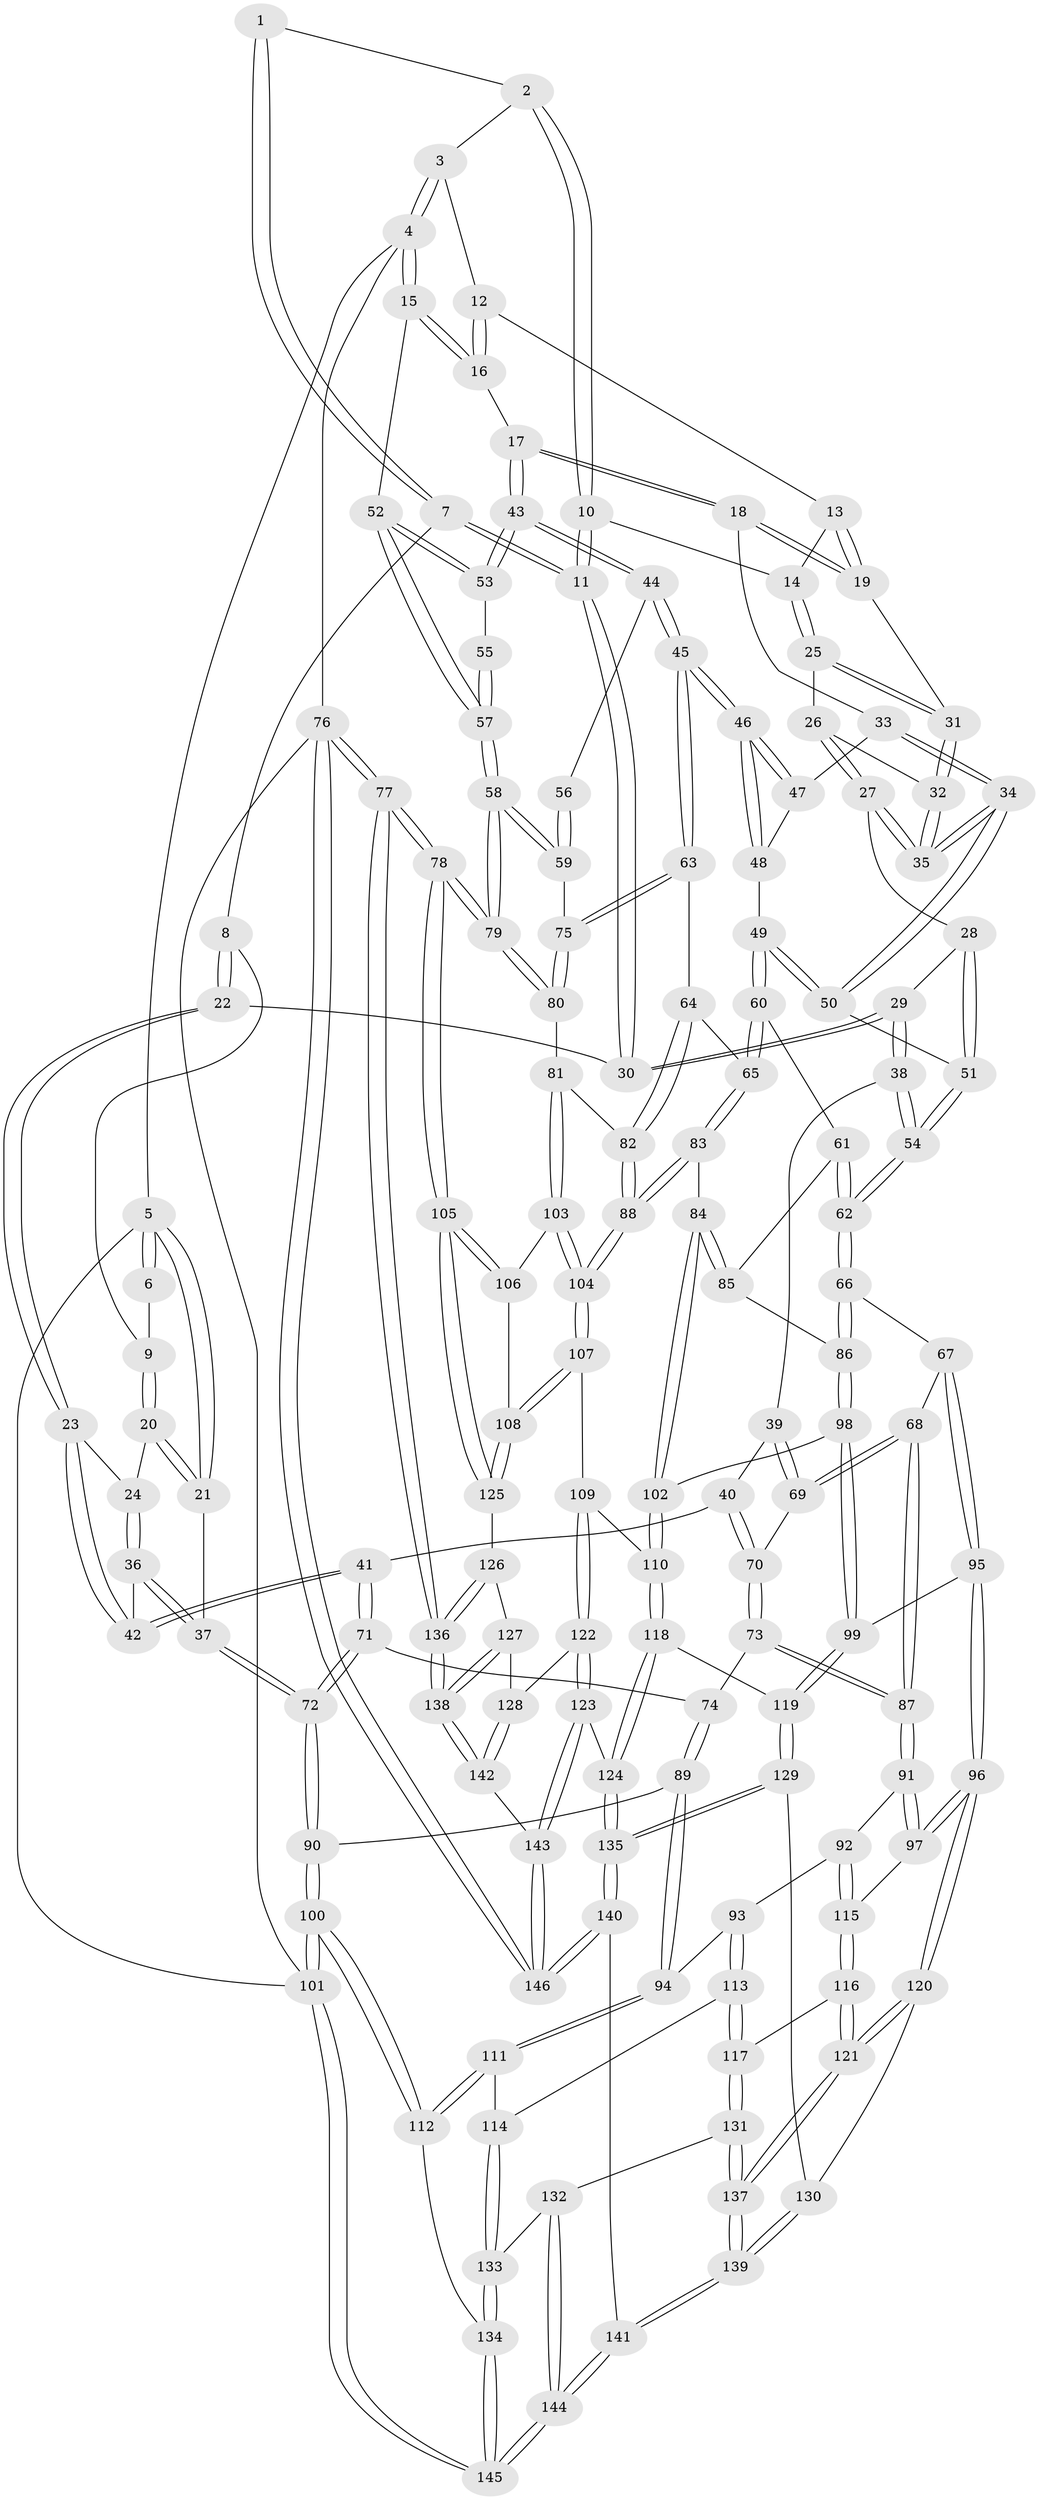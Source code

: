 // Generated by graph-tools (version 1.1) at 2025/51/03/09/25 03:51:11]
// undirected, 146 vertices, 362 edges
graph export_dot {
graph [start="1"]
  node [color=gray90,style=filled];
  1 [pos="+0.2374513836990377+0"];
  2 [pos="+0.48892193763817726+0"];
  3 [pos="+0.7826804612158479+0"];
  4 [pos="+1+0"];
  5 [pos="+0+0"];
  6 [pos="+0.10526529790946336+0"];
  7 [pos="+0.3199564193876553+0.09778897377199423"];
  8 [pos="+0.2148932771360217+0.06298522681763474"];
  9 [pos="+0.17398306910974784+0.022173677628813067"];
  10 [pos="+0.49032901971013837+0"];
  11 [pos="+0.38748194706330014+0.13019808183686724"];
  12 [pos="+0.7397069551295745+0.03700013877695352"];
  13 [pos="+0.7095533802262275+0.05878823062042658"];
  14 [pos="+0.6059646948318527+0.06053731197068113"];
  15 [pos="+1+0"];
  16 [pos="+0.8854949097998173+0.1247305351814281"];
  17 [pos="+0.8348708413410539+0.20492610588807747"];
  18 [pos="+0.7535518251465734+0.1885178014359716"];
  19 [pos="+0.7291239314380171+0.16985700791638064"];
  20 [pos="+0.10322349603346895+0.1230616621552206"];
  21 [pos="+0+0.14661443826599277"];
  22 [pos="+0.21280312605395574+0.2205616382998211"];
  23 [pos="+0.20390204769985862+0.23131778193372418"];
  24 [pos="+0.1306592828579144+0.1873672109271616"];
  25 [pos="+0.5981208103477678+0.10846131659630075"];
  26 [pos="+0.5851428851257756+0.12582873538197922"];
  27 [pos="+0.5203540222781661+0.17484409188436986"];
  28 [pos="+0.44398101839165444+0.19835507340769132"];
  29 [pos="+0.428652044077373+0.19785917315545867"];
  30 [pos="+0.39039521926192333+0.1441674621885509"];
  31 [pos="+0.6861750310371846+0.16478851410833867"];
  32 [pos="+0.6354466800182793+0.21899410004903913"];
  33 [pos="+0.6713337285954102+0.2615087971098178"];
  34 [pos="+0.6303302254105629+0.26483375641005763"];
  35 [pos="+0.6301156870999762+0.26422237433605744"];
  36 [pos="+0+0.2992485657887728"];
  37 [pos="+0+0.3282840201682857"];
  38 [pos="+0.3979382561469336+0.2925731906045887"];
  39 [pos="+0.32285250265470994+0.3337455610329763"];
  40 [pos="+0.2757752715091071+0.3401636478055862"];
  41 [pos="+0.2176294977837069+0.34183325751841726"];
  42 [pos="+0.20528124062218778+0.3235001077390769"];
  43 [pos="+0.8449970099985631+0.27893173232360935"];
  44 [pos="+0.824591660115998+0.34783092200224786"];
  45 [pos="+0.8210381180617138+0.35503039957445387"];
  46 [pos="+0.8169464375838189+0.35377042876358744"];
  47 [pos="+0.686408512541423+0.27572670098160557"];
  48 [pos="+0.6884322544189257+0.34061041593770514"];
  49 [pos="+0.631938820664925+0.3491403728970078"];
  50 [pos="+0.5984534571603816+0.3241318524351394"];
  51 [pos="+0.5882335728768691+0.327011855056206"];
  52 [pos="+1+0"];
  53 [pos="+0.9219962534200422+0.2832796570427999"];
  54 [pos="+0.49653163578832565+0.4259697323463314"];
  55 [pos="+1+0.32258546533399707"];
  56 [pos="+0.966642653278217+0.35973545084608743"];
  57 [pos="+1+0.3194074130201394"];
  58 [pos="+1+0.39372608411761156"];
  59 [pos="+0.9706457947174473+0.4284656465836822"];
  60 [pos="+0.6778662931773223+0.45633215090050194"];
  61 [pos="+0.5163741752438556+0.4434048363465668"];
  62 [pos="+0.49647163316002624+0.43201022601890504"];
  63 [pos="+0.8196875409815858+0.3932677922202709"];
  64 [pos="+0.7695928167627254+0.43776867033910105"];
  65 [pos="+0.6996628957940216+0.47171753311958164"];
  66 [pos="+0.4449381867944578+0.4864056768828779"];
  67 [pos="+0.4376665115613556+0.4902868869995024"];
  68 [pos="+0.3879666845531498+0.4882576845476208"];
  69 [pos="+0.37852363417850887+0.4826620621619234"];
  70 [pos="+0.331258213904536+0.47792279848185454"];
  71 [pos="+0.19378031224847306+0.4291519088821474"];
  72 [pos="+0+0.46752847094044764"];
  73 [pos="+0.23403957901876699+0.4881114050662966"];
  74 [pos="+0.2104703725195159+0.48021443602414865"];
  75 [pos="+0.8989776880731616+0.4621425129659529"];
  76 [pos="+1+1"];
  77 [pos="+1+1"];
  78 [pos="+1+1"];
  79 [pos="+1+0.5746499290575791"];
  80 [pos="+0.9329922480806753+0.5725842444592432"];
  81 [pos="+0.9291899656851229+0.5769363772374542"];
  82 [pos="+0.8107966314059463+0.5734098478136791"];
  83 [pos="+0.6616360122397756+0.6095070259307747"];
  84 [pos="+0.6529592999546722+0.6116346203548659"];
  85 [pos="+0.5415977096414939+0.4814513760675816"];
  86 [pos="+0.5352745726982929+0.5997323753198976"];
  87 [pos="+0.3171710485109796+0.5884687435949857"];
  88 [pos="+0.7111572272938551+0.6373129336596324"];
  89 [pos="+0.16620580022829942+0.5685256213446515"];
  90 [pos="+0+0.4734181887842797"];
  91 [pos="+0.3169269043990494+0.6621049408607785"];
  92 [pos="+0.21113667542970138+0.6631649236720308"];
  93 [pos="+0.1813268595242266+0.6548471306771433"];
  94 [pos="+0.1800177165777692+0.6539799320923743"];
  95 [pos="+0.41479555662694617+0.7187407685484823"];
  96 [pos="+0.4101645091674058+0.7226885642675919"];
  97 [pos="+0.3776948195451596+0.7020972976847399"];
  98 [pos="+0.5709199156472772+0.6588597722845427"];
  99 [pos="+0.5442567028850656+0.6702524342209552"];
  100 [pos="+0+0.6888943672332449"];
  101 [pos="+0+1"];
  102 [pos="+0.5733003579613543+0.65868230255938"];
  103 [pos="+0.9234183890429161+0.5964719685265932"];
  104 [pos="+0.7484311940777025+0.6889501859044738"];
  105 [pos="+1+0.8667373665340622"];
  106 [pos="+0.9205170752786638+0.6547748089409896"];
  107 [pos="+0.7550806914617116+0.7056275707294207"];
  108 [pos="+0.8172143102133135+0.7493438508879572"];
  109 [pos="+0.697758708285203+0.7803992683714936"];
  110 [pos="+0.6196691796122472+0.776517403547951"];
  111 [pos="+0+0.7213244006023831"];
  112 [pos="+0+0.7006693274582791"];
  113 [pos="+0.16224684647711904+0.8137227330751391"];
  114 [pos="+0.030429496318776315+0.7618784321930239"];
  115 [pos="+0.23242750691533276+0.7676709552248807"];
  116 [pos="+0.23783980240748356+0.8100323338632972"];
  117 [pos="+0.17053626124300558+0.8252758789358946"];
  118 [pos="+0.5994542132671079+0.8227333667360577"];
  119 [pos="+0.5647195570525597+0.8258443691091945"];
  120 [pos="+0.4089436847103139+0.7397262235962765"];
  121 [pos="+0.3346865415275037+0.8409070980462282"];
  122 [pos="+0.7104859560414376+0.8640549878452894"];
  123 [pos="+0.6626611408949975+0.9075327153828988"];
  124 [pos="+0.655829701349603+0.9094167045540906"];
  125 [pos="+0.8199612627713829+0.7549608746399665"];
  126 [pos="+0.7955409454179129+0.8331955186607279"];
  127 [pos="+0.7752151018896559+0.8505849580370448"];
  128 [pos="+0.7573712227795857+0.8627057466887761"];
  129 [pos="+0.5044481601824541+0.837492243917735"];
  130 [pos="+0.4968615786389031+0.8346278550932954"];
  131 [pos="+0.15997048079624887+0.8694955840269266"];
  132 [pos="+0.12962848680458544+0.894936211670182"];
  133 [pos="+0.09431935080488092+0.8921758960049881"];
  134 [pos="+0.05289604764528844+0.9165111572219673"];
  135 [pos="+0.5902529188721002+0.9860926509214302"];
  136 [pos="+1+1"];
  137 [pos="+0.3212627910287006+0.9760545667375268"];
  138 [pos="+0.8668718635246739+0.9465758693686067"];
  139 [pos="+0.3558620079456423+1"];
  140 [pos="+0.5107671223452377+1"];
  141 [pos="+0.3579769388003322+1"];
  142 [pos="+0.7868374061647548+0.9224803542940128"];
  143 [pos="+0.7436402889183859+0.9656535744294753"];
  144 [pos="+0.20828560750570527+1"];
  145 [pos="+0+1"];
  146 [pos="+0.8670447532703978+1"];
  1 -- 2;
  1 -- 7;
  1 -- 7;
  2 -- 3;
  2 -- 10;
  2 -- 10;
  3 -- 4;
  3 -- 4;
  3 -- 12;
  4 -- 5;
  4 -- 15;
  4 -- 15;
  4 -- 76;
  5 -- 6;
  5 -- 6;
  5 -- 21;
  5 -- 21;
  5 -- 101;
  6 -- 9;
  7 -- 8;
  7 -- 11;
  7 -- 11;
  8 -- 9;
  8 -- 22;
  8 -- 22;
  9 -- 20;
  9 -- 20;
  10 -- 11;
  10 -- 11;
  10 -- 14;
  11 -- 30;
  11 -- 30;
  12 -- 13;
  12 -- 16;
  12 -- 16;
  13 -- 14;
  13 -- 19;
  13 -- 19;
  14 -- 25;
  14 -- 25;
  15 -- 16;
  15 -- 16;
  15 -- 52;
  16 -- 17;
  17 -- 18;
  17 -- 18;
  17 -- 43;
  17 -- 43;
  18 -- 19;
  18 -- 19;
  18 -- 33;
  19 -- 31;
  20 -- 21;
  20 -- 21;
  20 -- 24;
  21 -- 37;
  22 -- 23;
  22 -- 23;
  22 -- 30;
  23 -- 24;
  23 -- 42;
  23 -- 42;
  24 -- 36;
  24 -- 36;
  25 -- 26;
  25 -- 31;
  25 -- 31;
  26 -- 27;
  26 -- 27;
  26 -- 32;
  27 -- 28;
  27 -- 35;
  27 -- 35;
  28 -- 29;
  28 -- 51;
  28 -- 51;
  29 -- 30;
  29 -- 30;
  29 -- 38;
  29 -- 38;
  31 -- 32;
  31 -- 32;
  32 -- 35;
  32 -- 35;
  33 -- 34;
  33 -- 34;
  33 -- 47;
  34 -- 35;
  34 -- 35;
  34 -- 50;
  34 -- 50;
  36 -- 37;
  36 -- 37;
  36 -- 42;
  37 -- 72;
  37 -- 72;
  38 -- 39;
  38 -- 54;
  38 -- 54;
  39 -- 40;
  39 -- 69;
  39 -- 69;
  40 -- 41;
  40 -- 70;
  40 -- 70;
  41 -- 42;
  41 -- 42;
  41 -- 71;
  41 -- 71;
  43 -- 44;
  43 -- 44;
  43 -- 53;
  43 -- 53;
  44 -- 45;
  44 -- 45;
  44 -- 56;
  45 -- 46;
  45 -- 46;
  45 -- 63;
  45 -- 63;
  46 -- 47;
  46 -- 47;
  46 -- 48;
  46 -- 48;
  47 -- 48;
  48 -- 49;
  49 -- 50;
  49 -- 50;
  49 -- 60;
  49 -- 60;
  50 -- 51;
  51 -- 54;
  51 -- 54;
  52 -- 53;
  52 -- 53;
  52 -- 57;
  52 -- 57;
  53 -- 55;
  54 -- 62;
  54 -- 62;
  55 -- 57;
  55 -- 57;
  56 -- 59;
  56 -- 59;
  57 -- 58;
  57 -- 58;
  58 -- 59;
  58 -- 59;
  58 -- 79;
  58 -- 79;
  59 -- 75;
  60 -- 61;
  60 -- 65;
  60 -- 65;
  61 -- 62;
  61 -- 62;
  61 -- 85;
  62 -- 66;
  62 -- 66;
  63 -- 64;
  63 -- 75;
  63 -- 75;
  64 -- 65;
  64 -- 82;
  64 -- 82;
  65 -- 83;
  65 -- 83;
  66 -- 67;
  66 -- 86;
  66 -- 86;
  67 -- 68;
  67 -- 95;
  67 -- 95;
  68 -- 69;
  68 -- 69;
  68 -- 87;
  68 -- 87;
  69 -- 70;
  70 -- 73;
  70 -- 73;
  71 -- 72;
  71 -- 72;
  71 -- 74;
  72 -- 90;
  72 -- 90;
  73 -- 74;
  73 -- 87;
  73 -- 87;
  74 -- 89;
  74 -- 89;
  75 -- 80;
  75 -- 80;
  76 -- 77;
  76 -- 77;
  76 -- 146;
  76 -- 146;
  76 -- 101;
  77 -- 78;
  77 -- 78;
  77 -- 136;
  77 -- 136;
  78 -- 79;
  78 -- 79;
  78 -- 105;
  78 -- 105;
  79 -- 80;
  79 -- 80;
  80 -- 81;
  81 -- 82;
  81 -- 103;
  81 -- 103;
  82 -- 88;
  82 -- 88;
  83 -- 84;
  83 -- 88;
  83 -- 88;
  84 -- 85;
  84 -- 85;
  84 -- 102;
  84 -- 102;
  85 -- 86;
  86 -- 98;
  86 -- 98;
  87 -- 91;
  87 -- 91;
  88 -- 104;
  88 -- 104;
  89 -- 90;
  89 -- 94;
  89 -- 94;
  90 -- 100;
  90 -- 100;
  91 -- 92;
  91 -- 97;
  91 -- 97;
  92 -- 93;
  92 -- 115;
  92 -- 115;
  93 -- 94;
  93 -- 113;
  93 -- 113;
  94 -- 111;
  94 -- 111;
  95 -- 96;
  95 -- 96;
  95 -- 99;
  96 -- 97;
  96 -- 97;
  96 -- 120;
  96 -- 120;
  97 -- 115;
  98 -- 99;
  98 -- 99;
  98 -- 102;
  99 -- 119;
  99 -- 119;
  100 -- 101;
  100 -- 101;
  100 -- 112;
  100 -- 112;
  101 -- 145;
  101 -- 145;
  102 -- 110;
  102 -- 110;
  103 -- 104;
  103 -- 104;
  103 -- 106;
  104 -- 107;
  104 -- 107;
  105 -- 106;
  105 -- 106;
  105 -- 125;
  105 -- 125;
  106 -- 108;
  107 -- 108;
  107 -- 108;
  107 -- 109;
  108 -- 125;
  108 -- 125;
  109 -- 110;
  109 -- 122;
  109 -- 122;
  110 -- 118;
  110 -- 118;
  111 -- 112;
  111 -- 112;
  111 -- 114;
  112 -- 134;
  113 -- 114;
  113 -- 117;
  113 -- 117;
  114 -- 133;
  114 -- 133;
  115 -- 116;
  115 -- 116;
  116 -- 117;
  116 -- 121;
  116 -- 121;
  117 -- 131;
  117 -- 131;
  118 -- 119;
  118 -- 124;
  118 -- 124;
  119 -- 129;
  119 -- 129;
  120 -- 121;
  120 -- 121;
  120 -- 130;
  121 -- 137;
  121 -- 137;
  122 -- 123;
  122 -- 123;
  122 -- 128;
  123 -- 124;
  123 -- 143;
  123 -- 143;
  124 -- 135;
  124 -- 135;
  125 -- 126;
  126 -- 127;
  126 -- 136;
  126 -- 136;
  127 -- 128;
  127 -- 138;
  127 -- 138;
  128 -- 142;
  128 -- 142;
  129 -- 130;
  129 -- 135;
  129 -- 135;
  130 -- 139;
  130 -- 139;
  131 -- 132;
  131 -- 137;
  131 -- 137;
  132 -- 133;
  132 -- 144;
  132 -- 144;
  133 -- 134;
  133 -- 134;
  134 -- 145;
  134 -- 145;
  135 -- 140;
  135 -- 140;
  136 -- 138;
  136 -- 138;
  137 -- 139;
  137 -- 139;
  138 -- 142;
  138 -- 142;
  139 -- 141;
  139 -- 141;
  140 -- 141;
  140 -- 146;
  140 -- 146;
  141 -- 144;
  141 -- 144;
  142 -- 143;
  143 -- 146;
  143 -- 146;
  144 -- 145;
  144 -- 145;
}
